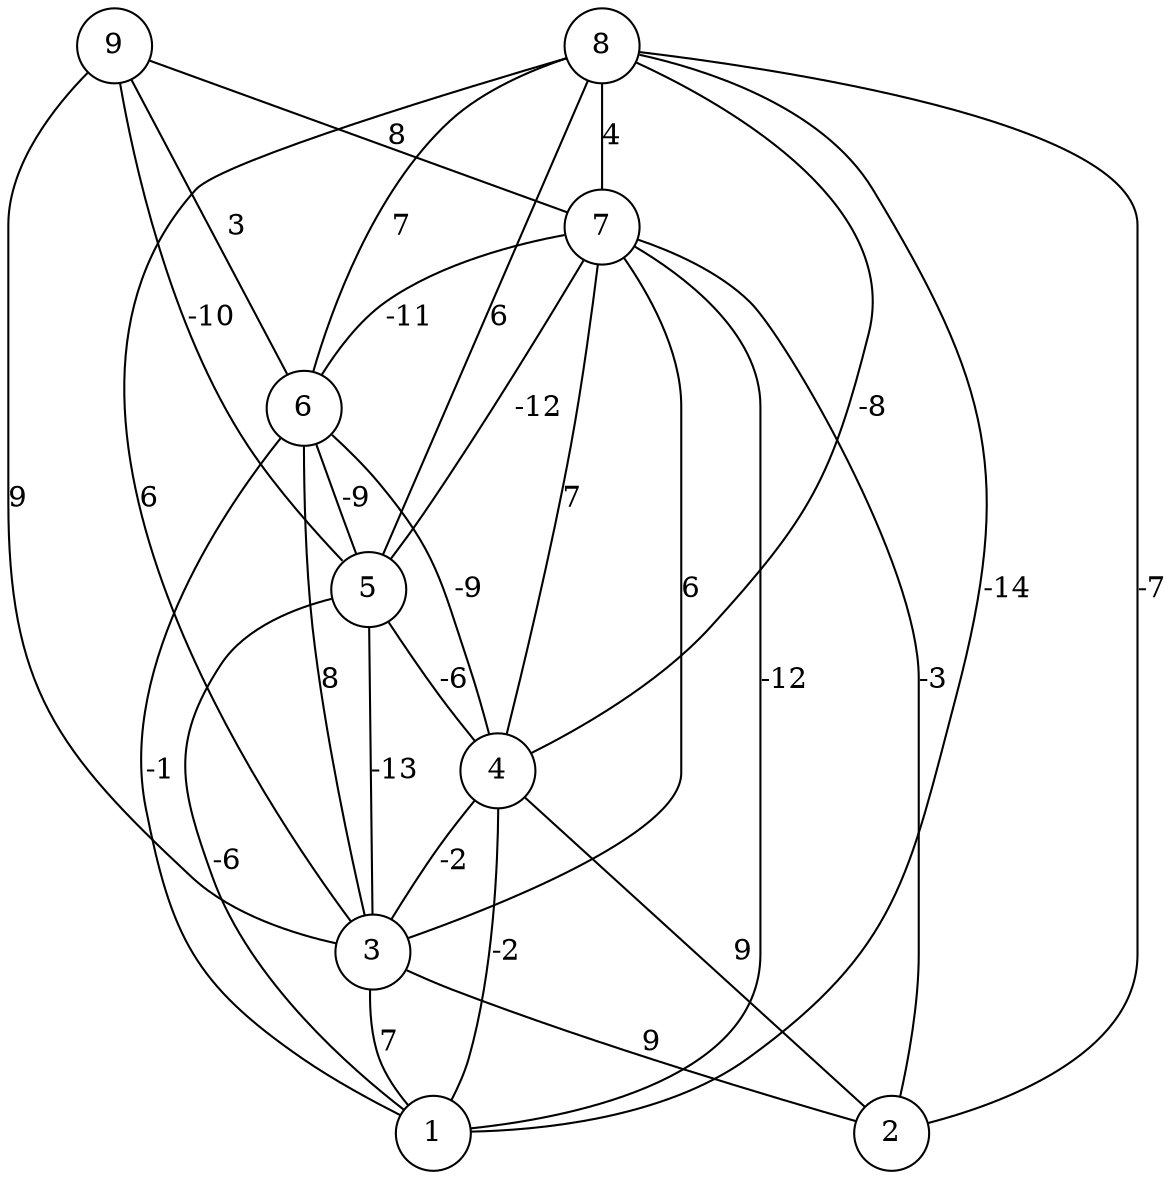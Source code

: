 graph { 
	 fontname="Helvetica,Arial,sans-serif" 
	 node [shape = circle]; 
	 9 -- 3 [label = "9"];
	 9 -- 5 [label = "-10"];
	 9 -- 6 [label = "3"];
	 9 -- 7 [label = "8"];
	 8 -- 1 [label = "-14"];
	 8 -- 2 [label = "-7"];
	 8 -- 3 [label = "6"];
	 8 -- 4 [label = "-8"];
	 8 -- 5 [label = "6"];
	 8 -- 6 [label = "7"];
	 8 -- 7 [label = "4"];
	 7 -- 1 [label = "-12"];
	 7 -- 2 [label = "-3"];
	 7 -- 3 [label = "6"];
	 7 -- 4 [label = "7"];
	 7 -- 5 [label = "-12"];
	 7 -- 6 [label = "-11"];
	 6 -- 1 [label = "-1"];
	 6 -- 3 [label = "8"];
	 6 -- 4 [label = "-9"];
	 6 -- 5 [label = "-9"];
	 5 -- 1 [label = "-6"];
	 5 -- 3 [label = "-13"];
	 5 -- 4 [label = "-6"];
	 4 -- 1 [label = "-2"];
	 4 -- 2 [label = "9"];
	 4 -- 3 [label = "-2"];
	 3 -- 1 [label = "7"];
	 3 -- 2 [label = "9"];
	 1;
	 2;
	 3;
	 4;
	 5;
	 6;
	 7;
	 8;
	 9;
}
